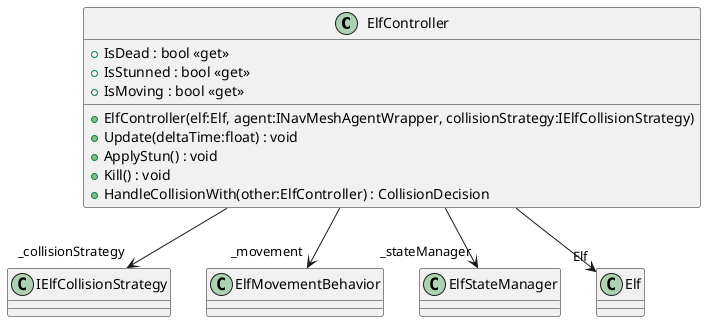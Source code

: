 @startuml
class ElfController {
    + ElfController(elf:Elf, agent:INavMeshAgentWrapper, collisionStrategy:IElfCollisionStrategy)
    + IsDead : bool <<get>>
    + IsStunned : bool <<get>>
    + IsMoving : bool <<get>>
    + Update(deltaTime:float) : void
    + ApplyStun() : void
    + Kill() : void
    + HandleCollisionWith(other:ElfController) : CollisionDecision
}
ElfController --> "_collisionStrategy" IElfCollisionStrategy
ElfController --> "_movement" ElfMovementBehavior
ElfController --> "_stateManager" ElfStateManager
ElfController --> "Elf" Elf
@enduml
